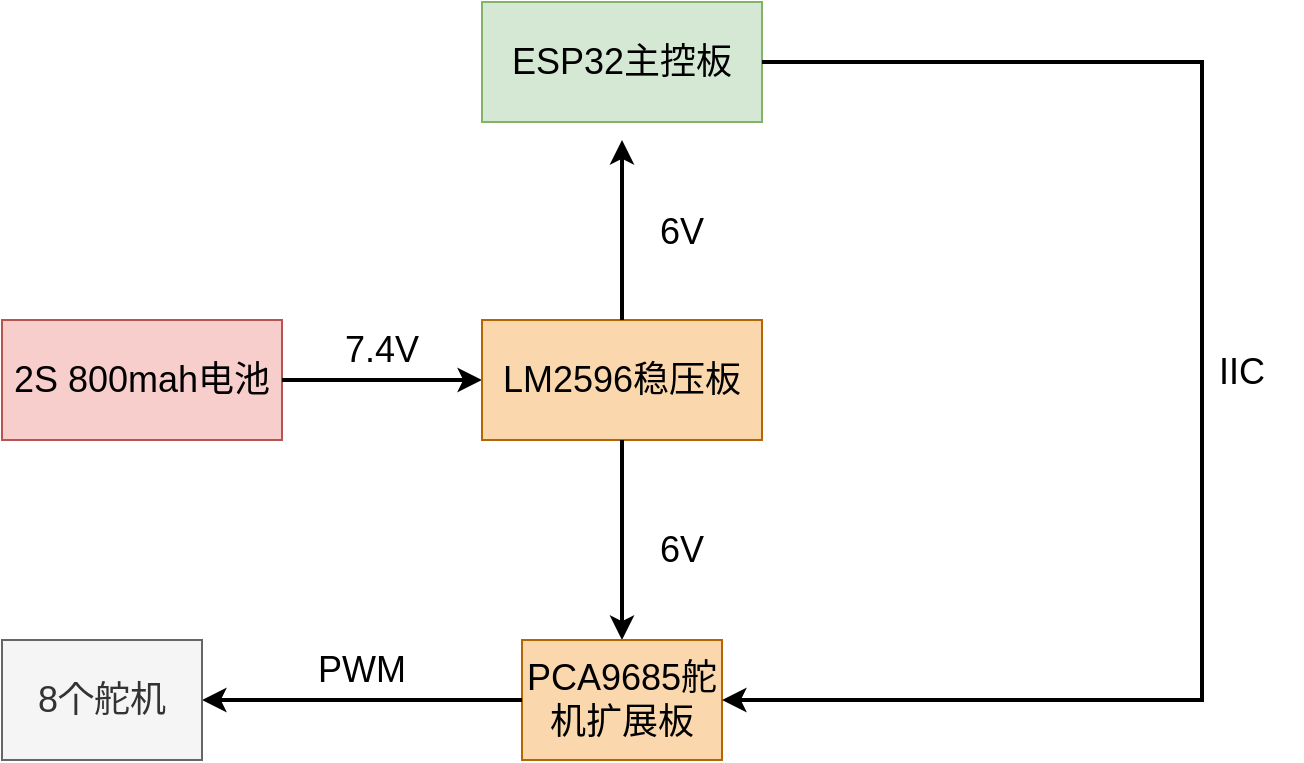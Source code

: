 <mxfile version="20.6.0" type="github">
  <diagram id="n_ZwVlq82vjgPUWkwoDR" name="第 1 页">
    <mxGraphModel dx="1052" dy="545" grid="1" gridSize="10" guides="1" tooltips="1" connect="1" arrows="1" fold="1" page="1" pageScale="1" pageWidth="1169" pageHeight="827" math="0" shadow="0">
      <root>
        <mxCell id="0" />
        <mxCell id="1" parent="0" />
        <mxCell id="PBSmmylOZ62XXE8JsD5N-2" value="&lt;font style=&quot;font-size: 18px;&quot;&gt;2S 800mah电池&lt;/font&gt;" style="rounded=0;whiteSpace=wrap;html=1;fillColor=#f8cecc;strokeColor=#b85450;" vertex="1" parent="1">
          <mxGeometry x="160" y="419" width="140" height="60" as="geometry" />
        </mxCell>
        <mxCell id="PBSmmylOZ62XXE8JsD5N-3" value="" style="endArrow=classic;html=1;rounded=0;fontSize=18;exitX=1;exitY=0.5;exitDx=0;exitDy=0;strokeWidth=2;" edge="1" parent="1" source="PBSmmylOZ62XXE8JsD5N-2">
          <mxGeometry width="50" height="50" relative="1" as="geometry">
            <mxPoint x="350" y="589" as="sourcePoint" />
            <mxPoint x="400" y="449" as="targetPoint" />
          </mxGeometry>
        </mxCell>
        <mxCell id="PBSmmylOZ62XXE8JsD5N-5" value="7.4V" style="text;html=1;strokeColor=none;fillColor=none;align=center;verticalAlign=middle;whiteSpace=wrap;rounded=0;fontSize=18;" vertex="1" parent="1">
          <mxGeometry x="320" y="419" width="60" height="30" as="geometry" />
        </mxCell>
        <mxCell id="PBSmmylOZ62XXE8JsD5N-6" value="&lt;font style=&quot;font-size: 18px;&quot;&gt;LM2596稳压板&lt;/font&gt;" style="rounded=0;whiteSpace=wrap;html=1;fillColor=#fad7ac;strokeColor=#b46504;" vertex="1" parent="1">
          <mxGeometry x="400" y="419" width="140" height="60" as="geometry" />
        </mxCell>
        <mxCell id="PBSmmylOZ62XXE8JsD5N-7" value="" style="endArrow=classic;html=1;rounded=0;fontSize=18;exitX=0.5;exitY=1;exitDx=0;exitDy=0;strokeWidth=2;" edge="1" parent="1" source="PBSmmylOZ62XXE8JsD5N-6">
          <mxGeometry width="50" height="50" relative="1" as="geometry">
            <mxPoint x="440" y="529" as="sourcePoint" />
            <mxPoint x="470" y="579" as="targetPoint" />
          </mxGeometry>
        </mxCell>
        <mxCell id="PBSmmylOZ62XXE8JsD5N-8" value="6V" style="text;html=1;strokeColor=none;fillColor=none;align=center;verticalAlign=middle;whiteSpace=wrap;rounded=0;fontSize=18;" vertex="1" parent="1">
          <mxGeometry x="470" y="519" width="60" height="30" as="geometry" />
        </mxCell>
        <mxCell id="PBSmmylOZ62XXE8JsD5N-9" value="&lt;span style=&quot;font-size: 18px;&quot;&gt;PCA9685舵机扩展板&lt;/span&gt;" style="rounded=0;whiteSpace=wrap;html=1;fillColor=#fad7ac;strokeColor=#b46504;" vertex="1" parent="1">
          <mxGeometry x="420" y="579" width="100" height="60" as="geometry" />
        </mxCell>
        <mxCell id="PBSmmylOZ62XXE8JsD5N-10" value="" style="endArrow=classic;html=1;rounded=0;fontSize=18;exitX=0;exitY=0.5;exitDx=0;exitDy=0;strokeWidth=2;entryX=1;entryY=0.5;entryDx=0;entryDy=0;" edge="1" parent="1" source="PBSmmylOZ62XXE8JsD5N-9" target="PBSmmylOZ62XXE8JsD5N-11">
          <mxGeometry width="50" height="50" relative="1" as="geometry">
            <mxPoint x="460" y="664.5" as="sourcePoint" />
            <mxPoint x="560" y="664.5" as="targetPoint" />
          </mxGeometry>
        </mxCell>
        <mxCell id="PBSmmylOZ62XXE8JsD5N-11" value="&lt;font style=&quot;font-size: 18px;&quot;&gt;8个舵机&lt;/font&gt;" style="rounded=0;whiteSpace=wrap;html=1;fillColor=#f5f5f5;fontColor=#333333;strokeColor=#666666;" vertex="1" parent="1">
          <mxGeometry x="160" y="579" width="100" height="60" as="geometry" />
        </mxCell>
        <mxCell id="PBSmmylOZ62XXE8JsD5N-12" value="PWM" style="text;html=1;strokeColor=none;fillColor=none;align=center;verticalAlign=middle;whiteSpace=wrap;rounded=0;fontSize=18;" vertex="1" parent="1">
          <mxGeometry x="310" y="579" width="60" height="30" as="geometry" />
        </mxCell>
        <mxCell id="PBSmmylOZ62XXE8JsD5N-13" value="" style="endArrow=classic;html=1;rounded=0;fontSize=18;strokeWidth=2;exitX=0.5;exitY=0;exitDx=0;exitDy=0;" edge="1" parent="1" source="PBSmmylOZ62XXE8JsD5N-6">
          <mxGeometry width="50" height="50" relative="1" as="geometry">
            <mxPoint x="370" y="379" as="sourcePoint" />
            <mxPoint x="470" y="329" as="targetPoint" />
          </mxGeometry>
        </mxCell>
        <mxCell id="PBSmmylOZ62XXE8JsD5N-14" value="&lt;font style=&quot;font-size: 18px;&quot;&gt;ESP32主控板&lt;/font&gt;" style="rounded=0;whiteSpace=wrap;html=1;fillColor=#d5e8d4;strokeColor=#82b366;" vertex="1" parent="1">
          <mxGeometry x="400" y="260" width="140" height="60" as="geometry" />
        </mxCell>
        <mxCell id="PBSmmylOZ62XXE8JsD5N-15" value="6V" style="text;html=1;strokeColor=none;fillColor=none;align=center;verticalAlign=middle;whiteSpace=wrap;rounded=0;fontSize=18;" vertex="1" parent="1">
          <mxGeometry x="470" y="360" width="60" height="30" as="geometry" />
        </mxCell>
        <mxCell id="PBSmmylOZ62XXE8JsD5N-16" value="" style="endArrow=classic;html=1;rounded=0;fontSize=18;strokeWidth=2;exitX=1;exitY=0.5;exitDx=0;exitDy=0;entryX=1;entryY=0.5;entryDx=0;entryDy=0;" edge="1" parent="1" source="PBSmmylOZ62XXE8JsD5N-14" target="PBSmmylOZ62XXE8JsD5N-9">
          <mxGeometry width="50" height="50" relative="1" as="geometry">
            <mxPoint x="610" y="340" as="sourcePoint" />
            <mxPoint x="620" y="690" as="targetPoint" />
            <Array as="points">
              <mxPoint x="760" y="290" />
              <mxPoint x="760" y="609" />
            </Array>
          </mxGeometry>
        </mxCell>
        <mxCell id="PBSmmylOZ62XXE8JsD5N-17" value="IIC" style="text;html=1;strokeColor=none;fillColor=none;align=center;verticalAlign=middle;whiteSpace=wrap;rounded=0;fontSize=18;" vertex="1" parent="1">
          <mxGeometry x="750" y="430" width="60" height="30" as="geometry" />
        </mxCell>
      </root>
    </mxGraphModel>
  </diagram>
</mxfile>
